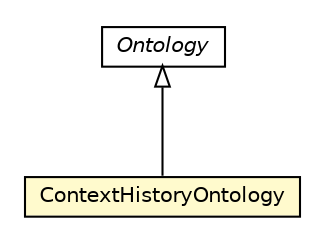 #!/usr/local/bin/dot
#
# Class diagram 
# Generated by UMLGraph version R5_6-24-gf6e263 (http://www.umlgraph.org/)
#

digraph G {
	edge [fontname="Helvetica",fontsize=10,labelfontname="Helvetica",labelfontsize=10];
	node [fontname="Helvetica",fontsize=10,shape=plaintext];
	nodesep=0.25;
	ranksep=0.5;
	// org.universAAL.ontology.che.ContextHistoryOntology
	c114198 [label=<<table title="org.universAAL.ontology.che.ContextHistoryOntology" border="0" cellborder="1" cellspacing="0" cellpadding="2" port="p" bgcolor="lemonChiffon" href="./ContextHistoryOntology.html">
		<tr><td><table border="0" cellspacing="0" cellpadding="1">
<tr><td align="center" balign="center"> ContextHistoryOntology </td></tr>
		</table></td></tr>
		</table>>, URL="./ContextHistoryOntology.html", fontname="Helvetica", fontcolor="black", fontsize=10.0];
	//org.universAAL.ontology.che.ContextHistoryOntology extends org.universAAL.middleware.owl.Ontology
	c114545:p -> c114198:p [dir=back,arrowtail=empty];
	// org.universAAL.middleware.owl.Ontology
	c114545 [label=<<table title="org.universAAL.middleware.owl.Ontology" border="0" cellborder="1" cellspacing="0" cellpadding="2" port="p" href="http://java.sun.com/j2se/1.4.2/docs/api/org/universAAL/middleware/owl/Ontology.html">
		<tr><td><table border="0" cellspacing="0" cellpadding="1">
<tr><td align="center" balign="center"><font face="Helvetica-Oblique"> Ontology </font></td></tr>
		</table></td></tr>
		</table>>, URL="http://java.sun.com/j2se/1.4.2/docs/api/org/universAAL/middleware/owl/Ontology.html", fontname="Helvetica", fontcolor="black", fontsize=10.0];
}


